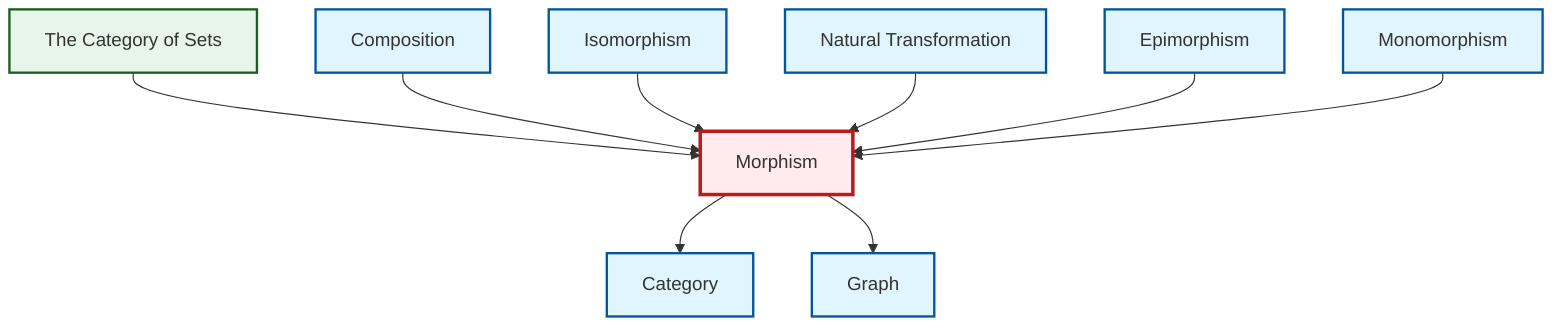 graph TD
    classDef definition fill:#e1f5fe,stroke:#01579b,stroke-width:2px
    classDef theorem fill:#f3e5f5,stroke:#4a148c,stroke-width:2px
    classDef axiom fill:#fff3e0,stroke:#e65100,stroke-width:2px
    classDef example fill:#e8f5e9,stroke:#1b5e20,stroke-width:2px
    classDef current fill:#ffebee,stroke:#b71c1c,stroke-width:3px
    ex-set-category["The Category of Sets"]:::example
    def-natural-transformation["Natural Transformation"]:::definition
    def-epimorphism["Epimorphism"]:::definition
    def-morphism["Morphism"]:::definition
    def-isomorphism["Isomorphism"]:::definition
    def-monomorphism["Monomorphism"]:::definition
    def-graph["Graph"]:::definition
    def-category["Category"]:::definition
    def-composition["Composition"]:::definition
    ex-set-category --> def-morphism
    def-composition --> def-morphism
    def-isomorphism --> def-morphism
    def-natural-transformation --> def-morphism
    def-epimorphism --> def-morphism
    def-monomorphism --> def-morphism
    def-morphism --> def-category
    def-morphism --> def-graph
    class def-morphism current